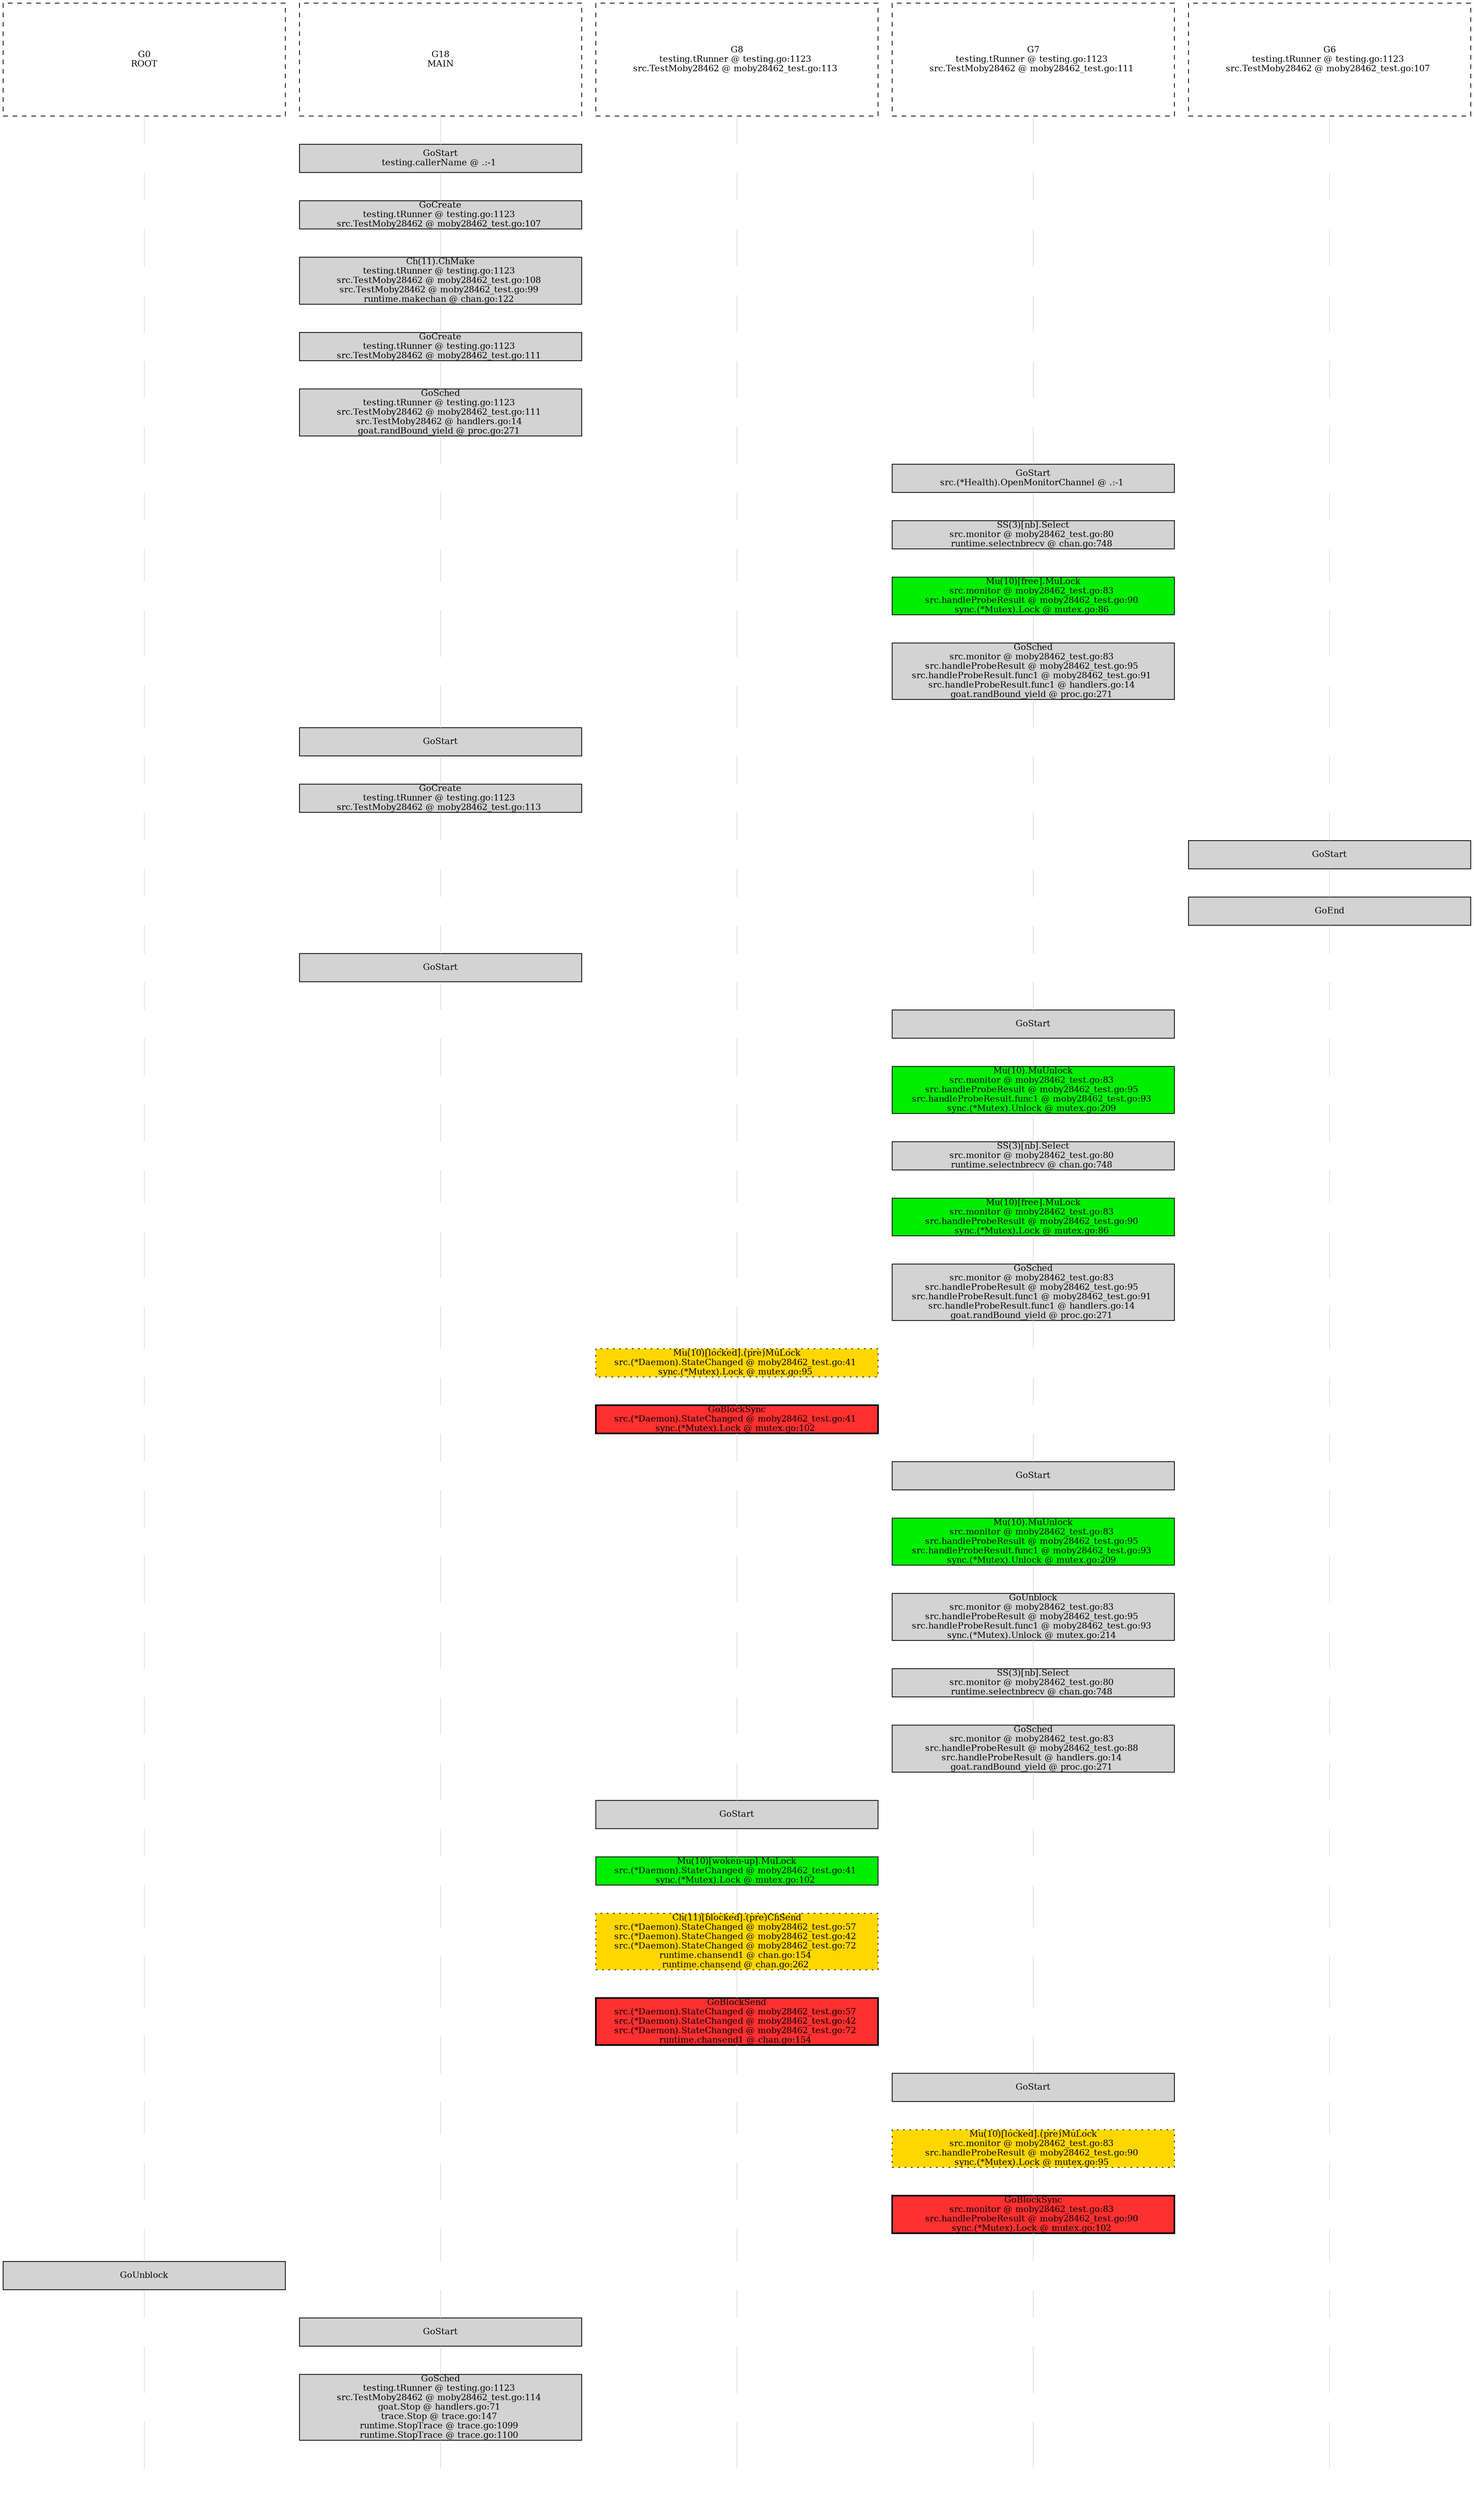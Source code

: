 digraph G{
	rankdir=TB
	subgraph{
		node [margin=0 fontsize=11 width=5 height=2 shape=box style=dashed fixedsize=true]
		rank=same;
		rankdir=LR
		"-1,0" [label="G0\nROOT"]
		"-1,1" [label="G18\nMAIN"]
		"-1,2" [label="G8\ntesting.tRunner @ testing.go:1123 
src.TestMoby28462 @ moby28462_test.go:113 
"]
		"-1,3" [label="G7\ntesting.tRunner @ testing.go:1123 
src.TestMoby28462 @ moby28462_test.go:111 
"]
		"-1,4" [label="G6\ntesting.tRunner @ testing.go:1123 
src.TestMoby28462 @ moby28462_test.go:107 
"]

		edge [dir=none, style=invis]
		"-1,0" -> "-1,1"
		"-1,1" -> "-1,2"
		"-1,2" -> "-1,3"
		"-1,3" -> "-1,4"	}

	subgraph{
		node [margin=0 fontsize=11 width=5 shape=box style=invis]
		rank=same;
		rankdir=LR

		"0,0" 
		"0,1" [label="GoStart\ntesting.callerName @ .:-1 
",style=filled]
		"0,2" 
		"0,3" 
		"0,4" 

		edge [dir=none, style=invis]
		"0,0" -> "0,1"
		"0,1" -> "0,2"
		"0,2" -> "0,3"
		"0,3" -> "0,4"	}

	subgraph{
		node [margin=0 fontsize=11 width=5 shape=box style=invis]
		rank=same;
		rankdir=LR

		"1,0" 
		"1,1" [label="GoCreate\ntesting.tRunner @ testing.go:1123 
src.TestMoby28462 @ moby28462_test.go:107 
",style=filled]
		"1,2" 
		"1,3" 
		"1,4" 

		edge [dir=none, style=invis]
		"1,0" -> "1,1"
		"1,1" -> "1,2"
		"1,2" -> "1,3"
		"1,3" -> "1,4"	}

	subgraph{
		node [margin=0 fontsize=11 width=5 shape=box style=invis]
		rank=same;
		rankdir=LR

		"2,0" 
		"2,1" [label="Ch(11).ChMake\ntesting.tRunner @ testing.go:1123 
src.TestMoby28462 @ moby28462_test.go:108 
src.TestMoby28462 @ moby28462_test.go:99 
runtime.makechan @ chan.go:122 
",style=filled]
		"2,2" 
		"2,3" 
		"2,4" 

		edge [dir=none, style=invis]
		"2,0" -> "2,1"
		"2,1" -> "2,2"
		"2,2" -> "2,3"
		"2,3" -> "2,4"	}

	subgraph{
		node [margin=0 fontsize=11 width=5 shape=box style=invis]
		rank=same;
		rankdir=LR

		"3,0" 
		"3,1" [label="GoCreate\ntesting.tRunner @ testing.go:1123 
src.TestMoby28462 @ moby28462_test.go:111 
",style=filled]
		"3,2" 
		"3,3" 
		"3,4" 

		edge [dir=none, style=invis]
		"3,0" -> "3,1"
		"3,1" -> "3,2"
		"3,2" -> "3,3"
		"3,3" -> "3,4"	}

	subgraph{
		node [margin=0 fontsize=11 width=5 shape=box style=invis]
		rank=same;
		rankdir=LR

		"4,0" 
		"4,1" [label="GoSched\ntesting.tRunner @ testing.go:1123 
src.TestMoby28462 @ moby28462_test.go:111 
src.TestMoby28462 @ handlers.go:14 
goat.randBound_yield @ proc.go:271 
",style=filled]
		"4,2" 
		"4,3" 
		"4,4" 

		edge [dir=none, style=invis]
		"4,0" -> "4,1"
		"4,1" -> "4,2"
		"4,2" -> "4,3"
		"4,3" -> "4,4"	}

	subgraph{
		node [margin=0 fontsize=11 width=5 shape=box style=invis]
		rank=same;
		rankdir=LR

		"5,0" 
		"5,1" 
		"5,2" 
		"5,3" [label="GoStart\nsrc.(*Health).OpenMonitorChannel @ .:-1 
",style=filled]
		"5,4" 

		edge [dir=none, style=invis]
		"5,0" -> "5,1"
		"5,1" -> "5,2"
		"5,2" -> "5,3"
		"5,3" -> "5,4"	}

	subgraph{
		node [margin=0 fontsize=11 width=5 shape=box style=invis]
		rank=same;
		rankdir=LR

		"6,0" 
		"6,1" 
		"6,2" 
		"6,3" [label="SS(3)[nb].Select\nsrc.monitor @ moby28462_test.go:80 
runtime.selectnbrecv @ chan.go:748 
",style=filled]
		"6,4" 

		edge [dir=none, style=invis]
		"6,0" -> "6,1"
		"6,1" -> "6,2"
		"6,2" -> "6,3"
		"6,3" -> "6,4"	}

	subgraph{
		node [margin=0 fontsize=11 width=5 shape=box style=invis]
		rank=same;
		rankdir=LR

		"7,0" 
		"7,1" 
		"7,2" 
		"7,3" [label="Mu(10)[free].MuLock\nsrc.monitor @ moby28462_test.go:83 
src.handleProbeResult @ moby28462_test.go:90 
sync.(*Mutex).Lock @ mutex.go:86 
",style="filled", fillcolor=green2]
		"7,4" 

		edge [dir=none, style=invis]
		"7,0" -> "7,1"
		"7,1" -> "7,2"
		"7,2" -> "7,3"
		"7,3" -> "7,4"	}

	subgraph{
		node [margin=0 fontsize=11 width=5 shape=box style=invis]
		rank=same;
		rankdir=LR

		"8,0" 
		"8,1" 
		"8,2" 
		"8,3" [label="GoSched\nsrc.monitor @ moby28462_test.go:83 
src.handleProbeResult @ moby28462_test.go:95 
src.handleProbeResult.func1 @ moby28462_test.go:91 
src.handleProbeResult.func1 @ handlers.go:14 
goat.randBound_yield @ proc.go:271 
",style=filled]
		"8,4" 

		edge [dir=none, style=invis]
		"8,0" -> "8,1"
		"8,1" -> "8,2"
		"8,2" -> "8,3"
		"8,3" -> "8,4"	}

	subgraph{
		node [margin=0 fontsize=11 width=5 shape=box style=invis]
		rank=same;
		rankdir=LR

		"9,0" 
		"9,1" [label="GoStart\n",style=filled]
		"9,2" 
		"9,3" 
		"9,4" 

		edge [dir=none, style=invis]
		"9,0" -> "9,1"
		"9,1" -> "9,2"
		"9,2" -> "9,3"
		"9,3" -> "9,4"	}

	subgraph{
		node [margin=0 fontsize=11 width=5 shape=box style=invis]
		rank=same;
		rankdir=LR

		"10,0" 
		"10,1" [label="GoCreate\ntesting.tRunner @ testing.go:1123 
src.TestMoby28462 @ moby28462_test.go:113 
",style=filled]
		"10,2" 
		"10,3" 
		"10,4" 

		edge [dir=none, style=invis]
		"10,0" -> "10,1"
		"10,1" -> "10,2"
		"10,2" -> "10,3"
		"10,3" -> "10,4"	}

	subgraph{
		node [margin=0 fontsize=11 width=5 shape=box style=invis]
		rank=same;
		rankdir=LR

		"11,0" 
		"11,1" 
		"11,2" 
		"11,3" 
		"11,4" [label="GoStart\n",style=filled]

		edge [dir=none, style=invis]
		"11,0" -> "11,1"
		"11,1" -> "11,2"
		"11,2" -> "11,3"
		"11,3" -> "11,4"	}

	subgraph{
		node [margin=0 fontsize=11 width=5 shape=box style=invis]
		rank=same;
		rankdir=LR

		"12,0" 
		"12,1" 
		"12,2" 
		"12,3" 
		"12,4" [label="GoEnd\n",style=filled]

		edge [dir=none, style=invis]
		"12,0" -> "12,1"
		"12,1" -> "12,2"
		"12,2" -> "12,3"
		"12,3" -> "12,4"	}

	subgraph{
		node [margin=0 fontsize=11 width=5 shape=box style=invis]
		rank=same;
		rankdir=LR

		"13,0" 
		"13,1" [label="GoStart\n",style=filled]
		"13,2" 
		"13,3" 
		"13,4" 

		edge [dir=none, style=invis]
		"13,0" -> "13,1"
		"13,1" -> "13,2"
		"13,2" -> "13,3"
		"13,3" -> "13,4"	}

	subgraph{
		node [margin=0 fontsize=11 width=5 shape=box style=invis]
		rank=same;
		rankdir=LR

		"14,0" 
		"14,1" 
		"14,2" 
		"14,3" [label="GoStart\n",style=filled]
		"14,4" 

		edge [dir=none, style=invis]
		"14,0" -> "14,1"
		"14,1" -> "14,2"
		"14,2" -> "14,3"
		"14,3" -> "14,4"	}

	subgraph{
		node [margin=0 fontsize=11 width=5 shape=box style=invis]
		rank=same;
		rankdir=LR

		"15,0" 
		"15,1" 
		"15,2" 
		"15,3" [label="Mu(10).MuUnlock\nsrc.monitor @ moby28462_test.go:83 
src.handleProbeResult @ moby28462_test.go:95 
src.handleProbeResult.func1 @ moby28462_test.go:93 
sync.(*Mutex).Unlock @ mutex.go:209 
",style="filled", fillcolor=green2]
		"15,4" 

		edge [dir=none, style=invis]
		"15,0" -> "15,1"
		"15,1" -> "15,2"
		"15,2" -> "15,3"
		"15,3" -> "15,4"	}

	subgraph{
		node [margin=0 fontsize=11 width=5 shape=box style=invis]
		rank=same;
		rankdir=LR

		"16,0" 
		"16,1" 
		"16,2" 
		"16,3" [label="SS(3)[nb].Select\nsrc.monitor @ moby28462_test.go:80 
runtime.selectnbrecv @ chan.go:748 
",style=filled]
		"16,4" 

		edge [dir=none, style=invis]
		"16,0" -> "16,1"
		"16,1" -> "16,2"
		"16,2" -> "16,3"
		"16,3" -> "16,4"	}

	subgraph{
		node [margin=0 fontsize=11 width=5 shape=box style=invis]
		rank=same;
		rankdir=LR

		"17,0" 
		"17,1" 
		"17,2" 
		"17,3" [label="Mu(10)[free].MuLock\nsrc.monitor @ moby28462_test.go:83 
src.handleProbeResult @ moby28462_test.go:90 
sync.(*Mutex).Lock @ mutex.go:86 
",style="filled", fillcolor=green2]
		"17,4" 

		edge [dir=none, style=invis]
		"17,0" -> "17,1"
		"17,1" -> "17,2"
		"17,2" -> "17,3"
		"17,3" -> "17,4"	}

	subgraph{
		node [margin=0 fontsize=11 width=5 shape=box style=invis]
		rank=same;
		rankdir=LR

		"18,0" 
		"18,1" 
		"18,2" 
		"18,3" [label="GoSched\nsrc.monitor @ moby28462_test.go:83 
src.handleProbeResult @ moby28462_test.go:95 
src.handleProbeResult.func1 @ moby28462_test.go:91 
src.handleProbeResult.func1 @ handlers.go:14 
goat.randBound_yield @ proc.go:271 
",style=filled]
		"18,4" 

		edge [dir=none, style=invis]
		"18,0" -> "18,1"
		"18,1" -> "18,2"
		"18,2" -> "18,3"
		"18,3" -> "18,4"	}

	subgraph{
		node [margin=0 fontsize=11 width=5 shape=box style=invis]
		rank=same;
		rankdir=LR

		"19,0" 
		"19,1" 
		"19,2" [label="Mu(10)[locked].(pre)MuLock\nsrc.(*Daemon).StateChanged @ moby28462_test.go:41 
sync.(*Mutex).Lock @ mutex.go:95 
",style="dotted,filled", fillcolor=gold]
		"19,3" 
		"19,4" 

		edge [dir=none, style=invis]
		"19,0" -> "19,1"
		"19,1" -> "19,2"
		"19,2" -> "19,3"
		"19,3" -> "19,4"	}

	subgraph{
		node [margin=0 fontsize=11 width=5 shape=box style=invis]
		rank=same;
		rankdir=LR

		"20,0" 
		"20,1" 
		"20,2" [label="GoBlockSync\nsrc.(*Daemon).StateChanged @ moby28462_test.go:41 
sync.(*Mutex).Lock @ mutex.go:102 
",style="bold,filled", fillcolor=firebrick1]
		"20,3" 
		"20,4" 

		edge [dir=none, style=invis]
		"20,0" -> "20,1"
		"20,1" -> "20,2"
		"20,2" -> "20,3"
		"20,3" -> "20,4"	}

	subgraph{
		node [margin=0 fontsize=11 width=5 shape=box style=invis]
		rank=same;
		rankdir=LR

		"21,0" 
		"21,1" 
		"21,2" 
		"21,3" [label="GoStart\n",style=filled]
		"21,4" 

		edge [dir=none, style=invis]
		"21,0" -> "21,1"
		"21,1" -> "21,2"
		"21,2" -> "21,3"
		"21,3" -> "21,4"	}

	subgraph{
		node [margin=0 fontsize=11 width=5 shape=box style=invis]
		rank=same;
		rankdir=LR

		"22,0" 
		"22,1" 
		"22,2" 
		"22,3" [label="Mu(10).MuUnlock\nsrc.monitor @ moby28462_test.go:83 
src.handleProbeResult @ moby28462_test.go:95 
src.handleProbeResult.func1 @ moby28462_test.go:93 
sync.(*Mutex).Unlock @ mutex.go:209 
",style="filled", fillcolor=green2]
		"22,4" 

		edge [dir=none, style=invis]
		"22,0" -> "22,1"
		"22,1" -> "22,2"
		"22,2" -> "22,3"
		"22,3" -> "22,4"	}

	subgraph{
		node [margin=0 fontsize=11 width=5 shape=box style=invis]
		rank=same;
		rankdir=LR

		"23,0" 
		"23,1" 
		"23,2" 
		"23,3" [label="GoUnblock\nsrc.monitor @ moby28462_test.go:83 
src.handleProbeResult @ moby28462_test.go:95 
src.handleProbeResult.func1 @ moby28462_test.go:93 
sync.(*Mutex).Unlock @ mutex.go:214 
",style=filled]
		"23,4" 

		edge [dir=none, style=invis]
		"23,0" -> "23,1"
		"23,1" -> "23,2"
		"23,2" -> "23,3"
		"23,3" -> "23,4"	}

	subgraph{
		node [margin=0 fontsize=11 width=5 shape=box style=invis]
		rank=same;
		rankdir=LR

		"24,0" 
		"24,1" 
		"24,2" 
		"24,3" [label="SS(3)[nb].Select\nsrc.monitor @ moby28462_test.go:80 
runtime.selectnbrecv @ chan.go:748 
",style=filled]
		"24,4" 

		edge [dir=none, style=invis]
		"24,0" -> "24,1"
		"24,1" -> "24,2"
		"24,2" -> "24,3"
		"24,3" -> "24,4"	}

	subgraph{
		node [margin=0 fontsize=11 width=5 shape=box style=invis]
		rank=same;
		rankdir=LR

		"25,0" 
		"25,1" 
		"25,2" 
		"25,3" [label="GoSched\nsrc.monitor @ moby28462_test.go:83 
src.handleProbeResult @ moby28462_test.go:88 
src.handleProbeResult @ handlers.go:14 
goat.randBound_yield @ proc.go:271 
",style=filled]
		"25,4" 

		edge [dir=none, style=invis]
		"25,0" -> "25,1"
		"25,1" -> "25,2"
		"25,2" -> "25,3"
		"25,3" -> "25,4"	}

	subgraph{
		node [margin=0 fontsize=11 width=5 shape=box style=invis]
		rank=same;
		rankdir=LR

		"26,0" 
		"26,1" 
		"26,2" [label="GoStart\n",style=filled]
		"26,3" 
		"26,4" 

		edge [dir=none, style=invis]
		"26,0" -> "26,1"
		"26,1" -> "26,2"
		"26,2" -> "26,3"
		"26,3" -> "26,4"	}

	subgraph{
		node [margin=0 fontsize=11 width=5 shape=box style=invis]
		rank=same;
		rankdir=LR

		"27,0" 
		"27,1" 
		"27,2" [label="Mu(10)[woken-up].MuLock\nsrc.(*Daemon).StateChanged @ moby28462_test.go:41 
sync.(*Mutex).Lock @ mutex.go:102 
",style="filled", fillcolor=green2]
		"27,3" 
		"27,4" 

		edge [dir=none, style=invis]
		"27,0" -> "27,1"
		"27,1" -> "27,2"
		"27,2" -> "27,3"
		"27,3" -> "27,4"	}

	subgraph{
		node [margin=0 fontsize=11 width=5 shape=box style=invis]
		rank=same;
		rankdir=LR

		"28,0" 
		"28,1" 
		"28,2" [label="Ch(11)[blocked].(pre)ChSend\nsrc.(*Daemon).StateChanged @ moby28462_test.go:57 
src.(*Daemon).StateChanged @ moby28462_test.go:42 
src.(*Daemon).StateChanged @ moby28462_test.go:72 
runtime.chansend1 @ chan.go:154 
runtime.chansend @ chan.go:262 
",style="dotted,filled", fillcolor=gold]
		"28,3" 
		"28,4" 

		edge [dir=none, style=invis]
		"28,0" -> "28,1"
		"28,1" -> "28,2"
		"28,2" -> "28,3"
		"28,3" -> "28,4"	}

	subgraph{
		node [margin=0 fontsize=11 width=5 shape=box style=invis]
		rank=same;
		rankdir=LR

		"29,0" 
		"29,1" 
		"29,2" [label="GoBlockSend\nsrc.(*Daemon).StateChanged @ moby28462_test.go:57 
src.(*Daemon).StateChanged @ moby28462_test.go:42 
src.(*Daemon).StateChanged @ moby28462_test.go:72 
runtime.chansend1 @ chan.go:154 
",style="bold,filled", fillcolor=firebrick1]
		"29,3" 
		"29,4" 

		edge [dir=none, style=invis]
		"29,0" -> "29,1"
		"29,1" -> "29,2"
		"29,2" -> "29,3"
		"29,3" -> "29,4"	}

	subgraph{
		node [margin=0 fontsize=11 width=5 shape=box style=invis]
		rank=same;
		rankdir=LR

		"30,0" 
		"30,1" 
		"30,2" 
		"30,3" [label="GoStart\n",style=filled]
		"30,4" 

		edge [dir=none, style=invis]
		"30,0" -> "30,1"
		"30,1" -> "30,2"
		"30,2" -> "30,3"
		"30,3" -> "30,4"	}

	subgraph{
		node [margin=0 fontsize=11 width=5 shape=box style=invis]
		rank=same;
		rankdir=LR

		"31,0" 
		"31,1" 
		"31,2" 
		"31,3" [label="Mu(10)[locked].(pre)MuLock\nsrc.monitor @ moby28462_test.go:83 
src.handleProbeResult @ moby28462_test.go:90 
sync.(*Mutex).Lock @ mutex.go:95 
",style="dotted,filled", fillcolor=gold]
		"31,4" 

		edge [dir=none, style=invis]
		"31,0" -> "31,1"
		"31,1" -> "31,2"
		"31,2" -> "31,3"
		"31,3" -> "31,4"	}

	subgraph{
		node [margin=0 fontsize=11 width=5 shape=box style=invis]
		rank=same;
		rankdir=LR

		"32,0" 
		"32,1" 
		"32,2" 
		"32,3" [label="GoBlockSync\nsrc.monitor @ moby28462_test.go:83 
src.handleProbeResult @ moby28462_test.go:90 
sync.(*Mutex).Lock @ mutex.go:102 
",style="bold,filled", fillcolor=firebrick1]
		"32,4" 

		edge [dir=none, style=invis]
		"32,0" -> "32,1"
		"32,1" -> "32,2"
		"32,2" -> "32,3"
		"32,3" -> "32,4"	}

	subgraph{
		node [margin=0 fontsize=11 width=5 shape=box style=invis]
		rank=same;
		rankdir=LR

		"33,0" [label="GoUnblock\n",style=filled]
		"33,1" 
		"33,2" 
		"33,3" 
		"33,4" 

		edge [dir=none, style=invis]
		"33,0" -> "33,1"
		"33,1" -> "33,2"
		"33,2" -> "33,3"
		"33,3" -> "33,4"	}

	subgraph{
		node [margin=0 fontsize=11 width=5 shape=box style=invis]
		rank=same;
		rankdir=LR

		"34,0" 
		"34,1" [label="GoStart\n",style=filled]
		"34,2" 
		"34,3" 
		"34,4" 

		edge [dir=none, style=invis]
		"34,0" -> "34,1"
		"34,1" -> "34,2"
		"34,2" -> "34,3"
		"34,3" -> "34,4"	}

	subgraph{
		node [margin=0 fontsize=11 width=5 shape=box style=invis]
		rank=same;
		rankdir=LR

		"35,0" 
		"35,1" [label="GoSched\ntesting.tRunner @ testing.go:1123 
src.TestMoby28462 @ moby28462_test.go:114 
goat.Stop @ handlers.go:71 
trace.Stop @ trace.go:147 
runtime.StopTrace @ trace.go:1099 
runtime.StopTrace @ trace.go:1100 
",style=filled]
		"35,2" 
		"35,3" 
		"35,4" 

		edge [dir=none, style=invis]
		"35,0" -> "35,1"
		"35,1" -> "35,2"
		"35,2" -> "35,3"
		"35,3" -> "35,4"	}

	subgraph{
		node [margin=0 fontsize=11 width=5 shape=box style=invis]
		rank=same;
		rankdir=LR
		"x,0"
		"x,1"
		"x,2"
		"x,3"
		"x,4"

		edge [dir=none, style=invis]
		"x,0" -> "x,1"
		"x,1" -> "x,2"
		"x,2" -> "x,3"
		"x,3" -> "x,4"	}

	edge [dir=none, color=gray88]
	"-1,0" -> "0,0"

	"0,0" -> "1,0"

	"1,0" -> "2,0"

	"2,0" -> "3,0"

	"3,0" -> "4,0"

	"4,0" -> "5,0"

	"5,0" -> "6,0"

	"6,0" -> "7,0"

	"7,0" -> "8,0"

	"8,0" -> "9,0"

	"9,0" -> "10,0"

	"10,0" -> "11,0"

	"11,0" -> "12,0"

	"12,0" -> "13,0"

	"13,0" -> "14,0"

	"14,0" -> "15,0"

	"15,0" -> "16,0"

	"16,0" -> "17,0"

	"17,0" -> "18,0"

	"18,0" -> "19,0"

	"19,0" -> "20,0"

	"20,0" -> "21,0"

	"21,0" -> "22,0"

	"22,0" -> "23,0"

	"23,0" -> "24,0"

	"24,0" -> "25,0"

	"25,0" -> "26,0"

	"26,0" -> "27,0"

	"27,0" -> "28,0"

	"28,0" -> "29,0"

	"29,0" -> "30,0"

	"30,0" -> "31,0"

	"31,0" -> "32,0"

	"32,0" -> "33,0"

	"33,0" -> "34,0"

	"34,0" -> "35,0"

	"35,0" -> "x,0"

	"-1,1" -> "0,1"

	"0,1" -> "1,1"

	"1,1" -> "2,1"

	"2,1" -> "3,1"

	"3,1" -> "4,1"

	"4,1" -> "5,1"

	"5,1" -> "6,1"

	"6,1" -> "7,1"

	"7,1" -> "8,1"

	"8,1" -> "9,1"

	"9,1" -> "10,1"

	"10,1" -> "11,1"

	"11,1" -> "12,1"

	"12,1" -> "13,1"

	"13,1" -> "14,1"

	"14,1" -> "15,1"

	"15,1" -> "16,1"

	"16,1" -> "17,1"

	"17,1" -> "18,1"

	"18,1" -> "19,1"

	"19,1" -> "20,1"

	"20,1" -> "21,1"

	"21,1" -> "22,1"

	"22,1" -> "23,1"

	"23,1" -> "24,1"

	"24,1" -> "25,1"

	"25,1" -> "26,1"

	"26,1" -> "27,1"

	"27,1" -> "28,1"

	"28,1" -> "29,1"

	"29,1" -> "30,1"

	"30,1" -> "31,1"

	"31,1" -> "32,1"

	"32,1" -> "33,1"

	"33,1" -> "34,1"

	"34,1" -> "35,1"

	"35,1" -> "x,1"

	"-1,2" -> "0,2"

	"0,2" -> "1,2"

	"1,2" -> "2,2"

	"2,2" -> "3,2"

	"3,2" -> "4,2"

	"4,2" -> "5,2"

	"5,2" -> "6,2"

	"6,2" -> "7,2"

	"7,2" -> "8,2"

	"8,2" -> "9,2"

	"9,2" -> "10,2"

	"10,2" -> "11,2"

	"11,2" -> "12,2"

	"12,2" -> "13,2"

	"13,2" -> "14,2"

	"14,2" -> "15,2"

	"15,2" -> "16,2"

	"16,2" -> "17,2"

	"17,2" -> "18,2"

	"18,2" -> "19,2"

	"19,2" -> "20,2"

	"20,2" -> "21,2"

	"21,2" -> "22,2"

	"22,2" -> "23,2"

	"23,2" -> "24,2"

	"24,2" -> "25,2"

	"25,2" -> "26,2"

	"26,2" -> "27,2"

	"27,2" -> "28,2"

	"28,2" -> "29,2"

	"29,2" -> "30,2"

	"30,2" -> "31,2"

	"31,2" -> "32,2"

	"32,2" -> "33,2"

	"33,2" -> "34,2"

	"34,2" -> "35,2"

	"35,2" -> "x,2"

	"-1,3" -> "0,3"

	"0,3" -> "1,3"

	"1,3" -> "2,3"

	"2,3" -> "3,3"

	"3,3" -> "4,3"

	"4,3" -> "5,3"

	"5,3" -> "6,3"

	"6,3" -> "7,3"

	"7,3" -> "8,3"

	"8,3" -> "9,3"

	"9,3" -> "10,3"

	"10,3" -> "11,3"

	"11,3" -> "12,3"

	"12,3" -> "13,3"

	"13,3" -> "14,3"

	"14,3" -> "15,3"

	"15,3" -> "16,3"

	"16,3" -> "17,3"

	"17,3" -> "18,3"

	"18,3" -> "19,3"

	"19,3" -> "20,3"

	"20,3" -> "21,3"

	"21,3" -> "22,3"

	"22,3" -> "23,3"

	"23,3" -> "24,3"

	"24,3" -> "25,3"

	"25,3" -> "26,3"

	"26,3" -> "27,3"

	"27,3" -> "28,3"

	"28,3" -> "29,3"

	"29,3" -> "30,3"

	"30,3" -> "31,3"

	"31,3" -> "32,3"

	"32,3" -> "33,3"

	"33,3" -> "34,3"

	"34,3" -> "35,3"

	"35,3" -> "x,3"

	"-1,4" -> "0,4"

	"0,4" -> "1,4"

	"1,4" -> "2,4"

	"2,4" -> "3,4"

	"3,4" -> "4,4"

	"4,4" -> "5,4"

	"5,4" -> "6,4"

	"6,4" -> "7,4"

	"7,4" -> "8,4"

	"8,4" -> "9,4"

	"9,4" -> "10,4"

	"10,4" -> "11,4"

	"11,4" -> "12,4"

	"12,4" -> "13,4"

	"13,4" -> "14,4"

	"14,4" -> "15,4"

	"15,4" -> "16,4"

	"16,4" -> "17,4"

	"17,4" -> "18,4"

	"18,4" -> "19,4"

	"19,4" -> "20,4"

	"20,4" -> "21,4"

	"21,4" -> "22,4"

	"22,4" -> "23,4"

	"23,4" -> "24,4"

	"24,4" -> "25,4"

	"25,4" -> "26,4"

	"26,4" -> "27,4"

	"27,4" -> "28,4"

	"28,4" -> "29,4"

	"29,4" -> "30,4"

	"30,4" -> "31,4"

	"31,4" -> "32,4"

	"32,4" -> "33,4"

	"33,4" -> "34,4"

	"34,4" -> "35,4"

	"35,4" -> "x,4"

}